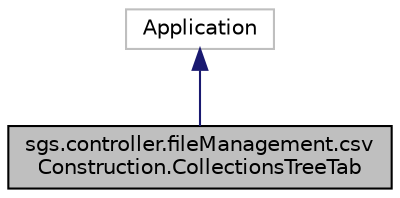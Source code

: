 digraph "sgs.controller.fileManagement.csvConstruction.CollectionsTreeTab"
{
  edge [fontname="Helvetica",fontsize="10",labelfontname="Helvetica",labelfontsize="10"];
  node [fontname="Helvetica",fontsize="10",shape=record];
  Node1 [label="sgs.controller.fileManagement.csv\lConstruction.CollectionsTreeTab",height=0.2,width=0.4,color="black", fillcolor="grey75", style="filled" fontcolor="black"];
  Node2 -> Node1 [dir="back",color="midnightblue",fontsize="10",style="solid"];
  Node2 [label="Application",height=0.2,width=0.4,color="grey75", fillcolor="white", style="filled"];
}
